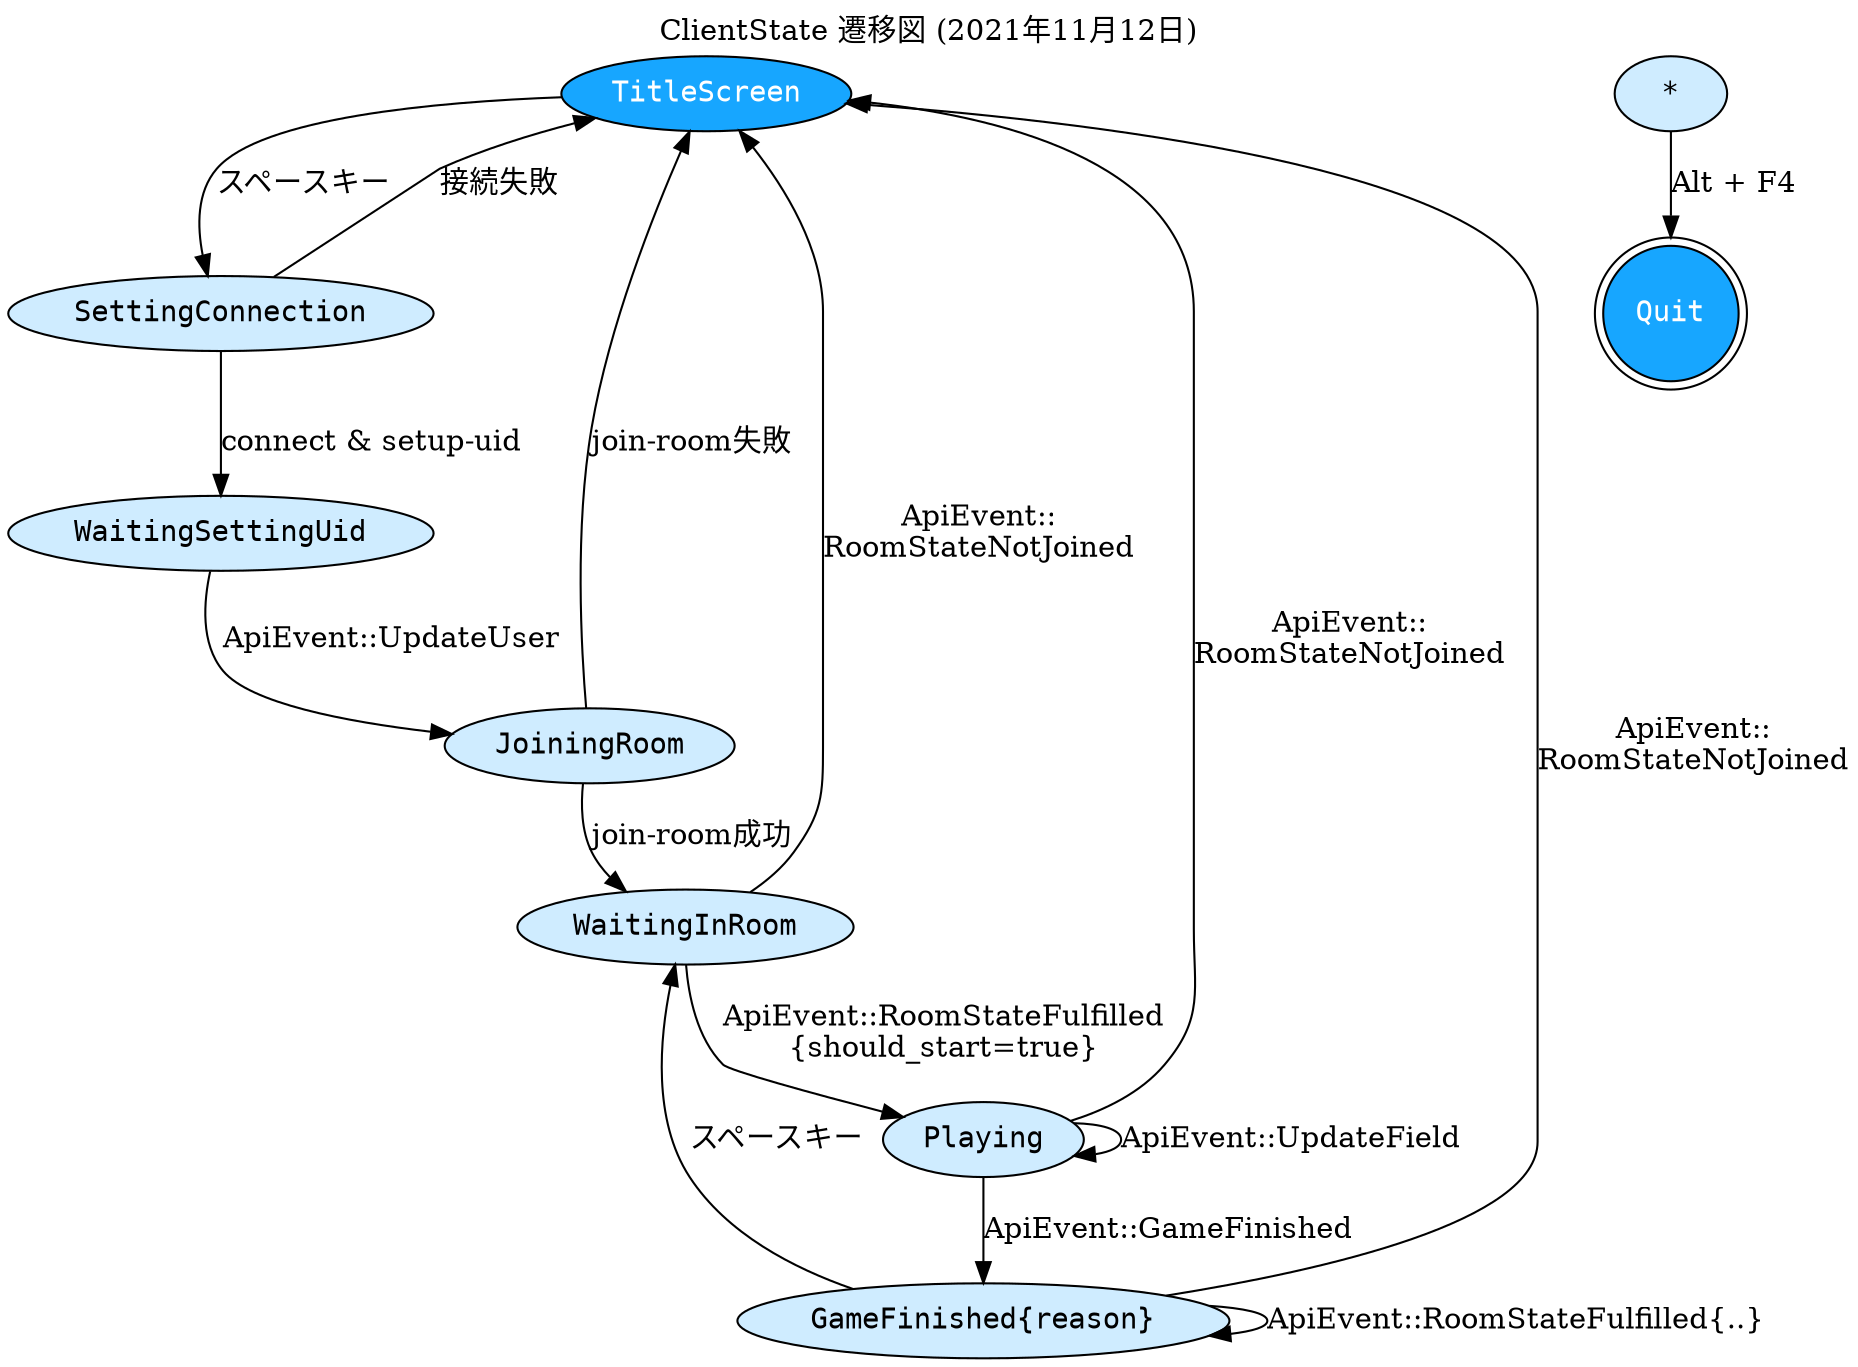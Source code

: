 digraph ClientState {
  graph [
    charset = "UTF-8"
  ];
  label = "ClientState 遷移図 (2021年11月12日)"
  labelloc = t
  labeljust = c
  rankdir = TB
  layout = dot
  
  node [
    fontname = "HackGen, Consolas, monospace"
    shape = ellipse
    style = filled
    fillcolor = "#cfecff"
  ];
  edge [];

  TitleScreen [
    fontcolor = white
    fillcolor = "#17a6ff" 
  ];
  SettingConnection;
  WaitingSettingUid;
  JoiningRoom;
  WaitingInRoom;
  Playing;
  GameFinished [ label = "GameFinished{reason}" ];
  Quit [ 
    shape=doublecircle
    fontcolor = white
    fillcolor = "#17a6ff"  
  ];
  any [ label = "*" ];


  TitleScreen -> SettingConnection [
    label = "スペースキー"
  ];

  SettingConnection -> TitleScreen [
    label = "接続失敗"
  ];

  SettingConnection -> WaitingSettingUid [
    label = "connect & setup-uid"
  ];

  WaitingSettingUid -> JoiningRoom [
    label = "ApiEvent::UpdateUser"
  ];

  JoiningRoom -> WaitingInRoom [
    label = "join-room成功"
  ];

  JoiningRoom -> TitleScreen [
    label = "join-room失敗"
  ];

  WaitingInRoom -> Playing [
    label = "ApiEvent::RoomStateFulfilled\n{should_start=true}"
  ];

  Playing -> Playing [
    label = "ApiEvent::UpdateField"
  ];

  Playing -> GameFinished [
    label = "ApiEvent::GameFinished"
  ];

  GameFinished -> WaitingInRoom [
    label = "スペースキー"
  ];

  GameFinished -> GameFinished [
    label = "ApiEvent::RoomStateFulfilled{..}"
  ];

  GameFinished -> TitleScreen [
    label = "ApiEvent::\nRoomStateNotJoined"
  ];

  WaitingInRoom -> TitleScreen [
    label = "ApiEvent::\nRoomStateNotJoined"
  ];

  Playing -> TitleScreen [
    label = "ApiEvent::\nRoomStateNotJoined"
  ];



  any -> Quit [
    label = "Alt + F4"
  ];
}